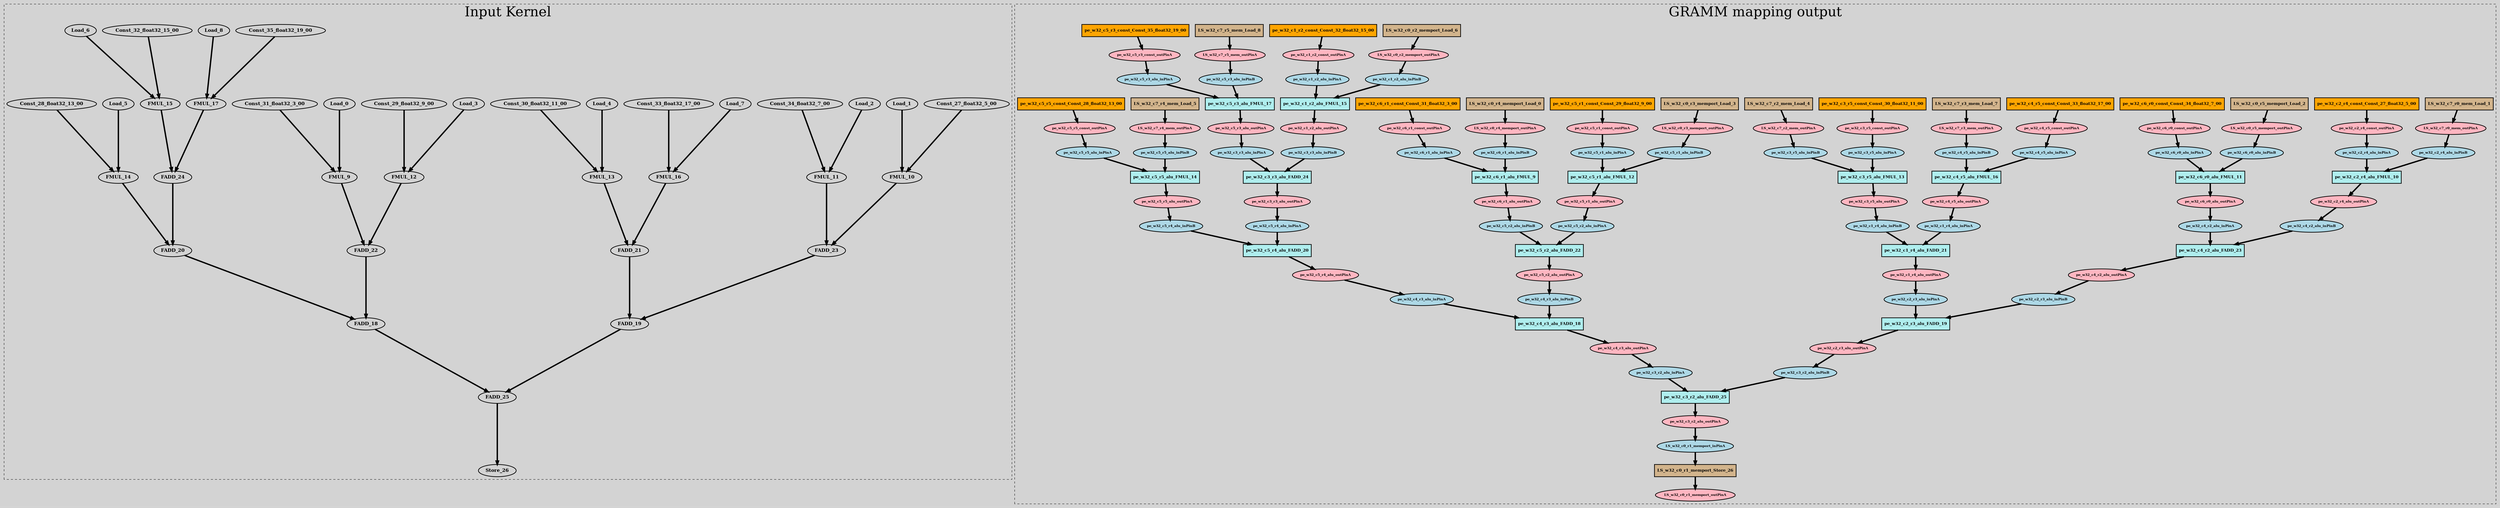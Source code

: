 digraph {
graph [bgcolor=lightgray];
 node [style=filled, fontname="times-bold", penwidth=2];
 edge [penwidth=4]; 
 splines=true; rankdir=TB;
subgraph cluster_1 {
 label = "Input Kernel"; fontsize = 40; style=dashed; 
 edge [minlen=3]
Const_27_float32_5_00;
Const_28_float32_13_00;
Const_29_float32_9_00;
Const_30_float32_11_00;
Const_31_float32_3_00;
Const_32_float32_15_00;
Const_33_float32_17_00;
Const_34_float32_7_00;
Const_35_float32_19_00;
FADD_18;
FADD_19;
FADD_20;
FADD_21;
FADD_22;
FADD_23;
FADD_24;
FADD_25;
FMUL_10;
FMUL_11;
FMUL_12;
FMUL_13;
FMUL_14;
FMUL_15;
FMUL_16;
FMUL_17;
FMUL_9;
Load_0;
Load_1;
Load_2;
Load_3;
Load_4;
Load_5;
Load_6;
Load_7;
Load_8;
Store_26;
  Load_0 -> FMUL_9;
  Load_1 -> FMUL_10;
  Load_2 -> FMUL_11;
  Load_3 -> FMUL_12;
  Load_4 -> FMUL_13;
  Load_5 -> FMUL_14;
  Load_6 -> FMUL_15;
  Load_7 -> FMUL_16;
  Load_8 -> FMUL_17;
  FMUL_9 -> FADD_22;
  FMUL_10 -> FADD_23;
  FMUL_11 -> FADD_23;
  FMUL_12 -> FADD_22;
  FMUL_13 -> FADD_21;
  FMUL_14 -> FADD_20;
  FMUL_15 -> FADD_24;
  FMUL_16 -> FADD_21;
  FMUL_17 -> FADD_24;
  FADD_25 -> Store_26;
  Const_27_float32_5_00 -> FMUL_10;
  Const_28_float32_13_00 -> FMUL_14;
  Const_29_float32_9_00 -> FMUL_12;
  Const_30_float32_11_00 -> FMUL_13;
  Const_31_float32_3_00 -> FMUL_9;
  Const_32_float32_15_00 -> FMUL_15;
  Const_33_float32_17_00 -> FMUL_16;
  Const_34_float32_7_00 -> FMUL_11;
  Const_35_float32_19_00 -> FMUL_17;
  FADD_24 -> FADD_20;
  FADD_23 -> FADD_19;
  FADD_22 -> FADD_18;
  FADD_21 -> FADD_19;
  FADD_20 -> FADD_18;
  FADD_19 -> FADD_25;
  FADD_18 -> FADD_25;
}
subgraph cluster_0 {
 label = "GRAMM mapping output"; fontsize = 40; style=dashed;
LS_w32_c0_r3_memport_outPinA [shape="oval" width=0.1 fontsize=10 fillcolor="#FFB6C1"]
LS_w32_c0_r4_memport_Load_0 [shape="rectangle" width=0.5 fontsize=12 fillcolor="#D2B48C"]
LS_w32_c0_r4_memport_Load_0 -> LS_w32_c0_r4_memport_outPinA
pe_w32_c1_r4_alu_FADD_21 [shape="rectangle" width=0.5 fontsize=12 fillcolor="#AFEEEE"]
pe_w32_c1_r4_alu_FADD_21 -> pe_w32_c1_r4_alu_outPinA
pe_w32_c1_r4_alu_inPinA -> pe_w32_c1_r4_alu_FADD_21
pe_w32_c1_r4_alu_inPinB -> pe_w32_c1_r4_alu_FADD_21
pe_w32_c1_r4_alu_inPinA [shape="oval" width=0.1 fontsize=10 fillcolor="#ADD8E6"]
pe_w32_c1_r4_alu_inPinB [shape="oval" width=0.1 fontsize=10 fillcolor="#ADD8E6"]
pe_w32_c1_r4_alu_outPinA [shape="oval" width=0.1 fontsize=10 fillcolor="#FFB6C1"]
LS_w32_c0_r4_memport_outPinA [shape="oval" width=0.1 fontsize=10 fillcolor="#FFB6C1"]
LS_w32_c0_r5_memport_Load_2 [shape="rectangle" width=0.5 fontsize=12 fillcolor="#D2B48C"]
LS_w32_c0_r5_memport_Load_2 -> LS_w32_c0_r5_memport_outPinA
LS_w32_c0_r5_memport_outPinA [shape="oval" width=0.1 fontsize=10 fillcolor="#FFB6C1"]
LS_w32_c7_r0_mem_Load_1 [shape="rectangle" width=0.5 fontsize=12 fillcolor="#D2B48C"]
LS_w32_c7_r0_mem_Load_1 -> LS_w32_c7_r0_mem_outPinA
LS_w32_c7_r0_mem_outPinA [shape="oval" width=0.1 fontsize=10 fillcolor="#FFB6C1"]
pe_w32_c2_r3_alu_FADD_19 [shape="rectangle" width=0.5 fontsize=12 fillcolor="#AFEEEE"]
pe_w32_c2_r3_alu_FADD_19 -> pe_w32_c2_r3_alu_outPinA
pe_w32_c2_r3_alu_inPinA -> pe_w32_c2_r3_alu_FADD_19
pe_w32_c2_r3_alu_inPinB -> pe_w32_c2_r3_alu_FADD_19
pe_w32_c2_r3_alu_inPinA [shape="oval" width=0.1 fontsize=10 fillcolor="#ADD8E6"]
pe_w32_c2_r3_alu_inPinB [shape="oval" width=0.1 fontsize=10 fillcolor="#ADD8E6"]
pe_w32_c2_r3_alu_outPinA [shape="oval" width=0.1 fontsize=10 fillcolor="#FFB6C1"]
pe_w32_c2_r4_const_Const_27_float32_5_00 [shape="rectangle" width=0.5 fontsize=12 fillcolor="#FFA500"]
pe_w32_c2_r4_const_Const_27_float32_5_00 -> pe_w32_c2_r4_const_outPinA
pe_w32_c2_r4_const_outPinA [shape="oval" width=0.1 fontsize=10 fillcolor="#FFB6C1"]
pe_w32_c2_r4_alu_FMUL_10 [shape="rectangle" width=0.5 fontsize=12 fillcolor="#AFEEEE"]
pe_w32_c2_r4_alu_FMUL_10 -> pe_w32_c2_r4_alu_outPinA
pe_w32_c2_r4_alu_inPinA -> pe_w32_c2_r4_alu_FMUL_10
pe_w32_c2_r4_alu_inPinB -> pe_w32_c2_r4_alu_FMUL_10
pe_w32_c2_r4_alu_inPinA [shape="oval" width=0.1 fontsize=10 fillcolor="#ADD8E6"]
pe_w32_c2_r4_alu_inPinB [shape="oval" width=0.1 fontsize=10 fillcolor="#ADD8E6"]
pe_w32_c2_r4_alu_outPinA [shape="oval" width=0.1 fontsize=10 fillcolor="#FFB6C1"]
LS_w32_c7_r2_mem_Load_4 [shape="rectangle" width=0.5 fontsize=12 fillcolor="#D2B48C"]
LS_w32_c7_r2_mem_Load_4 -> LS_w32_c7_r2_mem_outPinA
LS_w32_c7_r2_mem_outPinA [shape="oval" width=0.1 fontsize=10 fillcolor="#FFB6C1"]
LS_w32_c7_r3_mem_Load_7 [shape="rectangle" width=0.5 fontsize=12 fillcolor="#D2B48C"]
LS_w32_c7_r3_mem_Load_7 -> LS_w32_c7_r3_mem_outPinA
LS_w32_c7_r3_mem_outPinA [shape="oval" width=0.1 fontsize=10 fillcolor="#FFB6C1"]
LS_w32_c0_r1_memport_Store_26 [shape="rectangle" width=0.5 fontsize=12 fillcolor="#D2B48C"]
LS_w32_c0_r1_memport_Store_26 -> LS_w32_c0_r1_memport_outPinA
LS_w32_c0_r1_memport_inPinA -> LS_w32_c0_r1_memport_Store_26
LS_w32_c7_r4_mem_Load_5 [shape="rectangle" width=0.5 fontsize=12 fillcolor="#D2B48C"]
LS_w32_c7_r4_mem_Load_5 -> LS_w32_c7_r4_mem_outPinA
pe_w32_c3_r2_alu_FADD_25 [shape="rectangle" width=0.5 fontsize=12 fillcolor="#AFEEEE"]
pe_w32_c3_r2_alu_FADD_25 -> pe_w32_c3_r2_alu_outPinA
pe_w32_c3_r2_alu_inPinA -> pe_w32_c3_r2_alu_FADD_25
pe_w32_c3_r2_alu_inPinB -> pe_w32_c3_r2_alu_FADD_25
pe_w32_c3_r2_alu_inPinA [shape="oval" width=0.1 fontsize=10 fillcolor="#ADD8E6"]
pe_w32_c3_r2_alu_inPinB [shape="oval" width=0.1 fontsize=10 fillcolor="#ADD8E6"]
pe_w32_c3_r2_alu_outPinA [shape="oval" width=0.1 fontsize=10 fillcolor="#FFB6C1"]
LS_w32_c7_r4_mem_outPinA [shape="oval" width=0.1 fontsize=10 fillcolor="#FFB6C1"]
pe_w32_c3_r3_alu_FADD_24 [shape="rectangle" width=0.5 fontsize=12 fillcolor="#AFEEEE"]
pe_w32_c3_r3_alu_FADD_24 -> pe_w32_c3_r3_alu_outPinA
pe_w32_c3_r3_alu_inPinA -> pe_w32_c3_r3_alu_FADD_24
pe_w32_c3_r3_alu_inPinB -> pe_w32_c3_r3_alu_FADD_24
pe_w32_c3_r3_alu_inPinA [shape="oval" width=0.1 fontsize=10 fillcolor="#ADD8E6"]
pe_w32_c3_r3_alu_inPinB [shape="oval" width=0.1 fontsize=10 fillcolor="#ADD8E6"]
pe_w32_c3_r3_alu_outPinA [shape="oval" width=0.1 fontsize=10 fillcolor="#FFB6C1"]
LS_w32_c7_r5_mem_Load_8 [shape="rectangle" width=0.5 fontsize=12 fillcolor="#D2B48C"]
LS_w32_c7_r5_mem_Load_8 -> LS_w32_c7_r5_mem_outPinA
LS_w32_c7_r5_mem_outPinA [shape="oval" width=0.1 fontsize=10 fillcolor="#FFB6C1"]
pe_w32_c3_r5_const_Const_30_float32_11_00 [shape="rectangle" width=0.5 fontsize=12 fillcolor="#FFA500"]
pe_w32_c3_r5_const_Const_30_float32_11_00 -> pe_w32_c3_r5_const_outPinA
pe_w32_c3_r5_const_outPinA [shape="oval" width=0.1 fontsize=10 fillcolor="#FFB6C1"]
pe_w32_c3_r5_alu_FMUL_13 [shape="rectangle" width=0.5 fontsize=12 fillcolor="#AFEEEE"]
pe_w32_c3_r5_alu_FMUL_13 -> pe_w32_c3_r5_alu_outPinA
pe_w32_c3_r5_alu_inPinA -> pe_w32_c3_r5_alu_FMUL_13
pe_w32_c3_r5_alu_inPinB -> pe_w32_c3_r5_alu_FMUL_13
pe_w32_c3_r5_alu_inPinA [shape="oval" width=0.1 fontsize=10 fillcolor="#ADD8E6"]
pe_w32_c3_r5_alu_inPinB [shape="oval" width=0.1 fontsize=10 fillcolor="#ADD8E6"]
pe_w32_c3_r5_alu_outPinA [shape="oval" width=0.1 fontsize=10 fillcolor="#FFB6C1"]
LS_w32_c0_r1_memport_inPinA [shape="oval" width=0.1 fontsize=10 fillcolor="#ADD8E6"]
pe_w32_c4_r2_alu_FADD_23 [shape="rectangle" width=0.5 fontsize=12 fillcolor="#AFEEEE"]
pe_w32_c4_r2_alu_FADD_23 -> pe_w32_c4_r2_alu_outPinA
pe_w32_c4_r2_alu_inPinA -> pe_w32_c4_r2_alu_FADD_23
pe_w32_c4_r2_alu_inPinB -> pe_w32_c4_r2_alu_FADD_23
pe_w32_c4_r2_alu_inPinA [shape="oval" width=0.1 fontsize=10 fillcolor="#ADD8E6"]
pe_w32_c4_r2_alu_inPinB [shape="oval" width=0.1 fontsize=10 fillcolor="#ADD8E6"]
pe_w32_c4_r2_alu_outPinA [shape="oval" width=0.1 fontsize=10 fillcolor="#FFB6C1"]
pe_w32_c4_r3_alu_FADD_18 [shape="rectangle" width=0.5 fontsize=12 fillcolor="#AFEEEE"]
pe_w32_c4_r3_alu_FADD_18 -> pe_w32_c4_r3_alu_outPinA
pe_w32_c4_r3_alu_inPinA -> pe_w32_c4_r3_alu_FADD_18
pe_w32_c4_r3_alu_inPinB -> pe_w32_c4_r3_alu_FADD_18
pe_w32_c4_r3_alu_inPinA [shape="oval" width=0.1 fontsize=10 fillcolor="#ADD8E6"]
pe_w32_c4_r3_alu_inPinB [shape="oval" width=0.1 fontsize=10 fillcolor="#ADD8E6"]
pe_w32_c4_r3_alu_outPinA [shape="oval" width=0.1 fontsize=10 fillcolor="#FFB6C1"]
pe_w32_c4_r5_const_Const_33_float32_17_00 [shape="rectangle" width=0.5 fontsize=12 fillcolor="#FFA500"]
pe_w32_c4_r5_const_Const_33_float32_17_00 -> pe_w32_c4_r5_const_outPinA
pe_w32_c4_r5_const_outPinA [shape="oval" width=0.1 fontsize=10 fillcolor="#FFB6C1"]
pe_w32_c4_r5_alu_FMUL_16 [shape="rectangle" width=0.5 fontsize=12 fillcolor="#AFEEEE"]
pe_w32_c4_r5_alu_FMUL_16 -> pe_w32_c4_r5_alu_outPinA
pe_w32_c4_r5_alu_inPinA -> pe_w32_c4_r5_alu_FMUL_16
pe_w32_c4_r5_alu_inPinB -> pe_w32_c4_r5_alu_FMUL_16
pe_w32_c4_r5_alu_inPinA [shape="oval" width=0.1 fontsize=10 fillcolor="#ADD8E6"]
pe_w32_c4_r5_alu_inPinB [shape="oval" width=0.1 fontsize=10 fillcolor="#ADD8E6"]
pe_w32_c4_r5_alu_outPinA [shape="oval" width=0.1 fontsize=10 fillcolor="#FFB6C1"]
pe_w32_c5_r1_const_Const_29_float32_9_00 [shape="rectangle" width=0.5 fontsize=12 fillcolor="#FFA500"]
pe_w32_c5_r1_const_Const_29_float32_9_00 -> pe_w32_c5_r1_const_outPinA
pe_w32_c5_r1_const_outPinA [shape="oval" width=0.1 fontsize=10 fillcolor="#FFB6C1"]
LS_w32_c0_r1_memport_outPinA [shape="oval" width=0.1 fontsize=10 fillcolor="#FFB6C1"]
pe_w32_c5_r1_alu_FMUL_12 [shape="rectangle" width=0.5 fontsize=12 fillcolor="#AFEEEE"]
pe_w32_c5_r1_alu_FMUL_12 -> pe_w32_c5_r1_alu_outPinA
pe_w32_c5_r1_alu_inPinA -> pe_w32_c5_r1_alu_FMUL_12
pe_w32_c5_r1_alu_inPinB -> pe_w32_c5_r1_alu_FMUL_12
pe_w32_c5_r1_alu_inPinA [shape="oval" width=0.1 fontsize=10 fillcolor="#ADD8E6"]
pe_w32_c5_r1_alu_inPinB [shape="oval" width=0.1 fontsize=10 fillcolor="#ADD8E6"]
pe_w32_c5_r1_alu_outPinA [shape="oval" width=0.1 fontsize=10 fillcolor="#FFB6C1"]
pe_w32_c5_r2_alu_FADD_22 [shape="rectangle" width=0.5 fontsize=12 fillcolor="#AFEEEE"]
pe_w32_c5_r2_alu_FADD_22 -> pe_w32_c5_r2_alu_outPinA
pe_w32_c5_r2_alu_inPinA -> pe_w32_c5_r2_alu_FADD_22
pe_w32_c5_r2_alu_inPinB -> pe_w32_c5_r2_alu_FADD_22
pe_w32_c5_r2_alu_inPinA [shape="oval" width=0.1 fontsize=10 fillcolor="#ADD8E6"]
pe_w32_c5_r2_alu_inPinB [shape="oval" width=0.1 fontsize=10 fillcolor="#ADD8E6"]
pe_w32_c5_r2_alu_outPinA [shape="oval" width=0.1 fontsize=10 fillcolor="#FFB6C1"]
pe_w32_c5_r3_const_Const_35_float32_19_00 [shape="rectangle" width=0.5 fontsize=12 fillcolor="#FFA500"]
pe_w32_c5_r3_const_Const_35_float32_19_00 -> pe_w32_c5_r3_const_outPinA
pe_w32_c5_r3_const_outPinA [shape="oval" width=0.1 fontsize=10 fillcolor="#FFB6C1"]
pe_w32_c5_r3_alu_FMUL_17 [shape="rectangle" width=0.5 fontsize=12 fillcolor="#AFEEEE"]
pe_w32_c5_r3_alu_FMUL_17 -> pe_w32_c5_r3_alu_outPinA
pe_w32_c5_r3_alu_inPinA -> pe_w32_c5_r3_alu_FMUL_17
pe_w32_c5_r3_alu_inPinB -> pe_w32_c5_r3_alu_FMUL_17
pe_w32_c5_r3_alu_inPinA [shape="oval" width=0.1 fontsize=10 fillcolor="#ADD8E6"]
pe_w32_c5_r3_alu_inPinB [shape="oval" width=0.1 fontsize=10 fillcolor="#ADD8E6"]
pe_w32_c5_r3_alu_outPinA [shape="oval" width=0.1 fontsize=10 fillcolor="#FFB6C1"]
pe_w32_c5_r4_alu_FADD_20 [shape="rectangle" width=0.5 fontsize=12 fillcolor="#AFEEEE"]
pe_w32_c5_r4_alu_FADD_20 -> pe_w32_c5_r4_alu_outPinA
pe_w32_c5_r4_alu_inPinA -> pe_w32_c5_r4_alu_FADD_20
pe_w32_c5_r4_alu_inPinB -> pe_w32_c5_r4_alu_FADD_20
pe_w32_c5_r4_alu_inPinA [shape="oval" width=0.1 fontsize=10 fillcolor="#ADD8E6"]
pe_w32_c5_r4_alu_inPinB [shape="oval" width=0.1 fontsize=10 fillcolor="#ADD8E6"]
pe_w32_c5_r4_alu_outPinA [shape="oval" width=0.1 fontsize=10 fillcolor="#FFB6C1"]
pe_w32_c5_r5_const_Const_28_float32_13_00 [shape="rectangle" width=0.5 fontsize=12 fillcolor="#FFA500"]
pe_w32_c5_r5_const_Const_28_float32_13_00 -> pe_w32_c5_r5_const_outPinA
pe_w32_c5_r5_const_outPinA [shape="oval" width=0.1 fontsize=10 fillcolor="#FFB6C1"]
pe_w32_c5_r5_alu_FMUL_14 [shape="rectangle" width=0.5 fontsize=12 fillcolor="#AFEEEE"]
pe_w32_c5_r5_alu_FMUL_14 -> pe_w32_c5_r5_alu_outPinA
pe_w32_c5_r5_alu_inPinA -> pe_w32_c5_r5_alu_FMUL_14
pe_w32_c5_r5_alu_inPinB -> pe_w32_c5_r5_alu_FMUL_14
pe_w32_c5_r5_alu_inPinA [shape="oval" width=0.1 fontsize=10 fillcolor="#ADD8E6"]
pe_w32_c5_r5_alu_inPinB [shape="oval" width=0.1 fontsize=10 fillcolor="#ADD8E6"]
pe_w32_c5_r5_alu_outPinA [shape="oval" width=0.1 fontsize=10 fillcolor="#FFB6C1"]
pe_w32_c6_r0_const_Const_34_float32_7_00 [shape="rectangle" width=0.5 fontsize=12 fillcolor="#FFA500"]
pe_w32_c6_r0_const_Const_34_float32_7_00 -> pe_w32_c6_r0_const_outPinA
pe_w32_c6_r0_const_outPinA [shape="oval" width=0.1 fontsize=10 fillcolor="#FFB6C1"]
pe_w32_c6_r0_alu_FMUL_11 [shape="rectangle" width=0.5 fontsize=12 fillcolor="#AFEEEE"]
pe_w32_c6_r0_alu_FMUL_11 -> pe_w32_c6_r0_alu_outPinA
pe_w32_c6_r0_alu_inPinA -> pe_w32_c6_r0_alu_FMUL_11
pe_w32_c6_r0_alu_inPinB -> pe_w32_c6_r0_alu_FMUL_11
pe_w32_c6_r0_alu_inPinA [shape="oval" width=0.1 fontsize=10 fillcolor="#ADD8E6"]
pe_w32_c6_r0_alu_inPinB [shape="oval" width=0.1 fontsize=10 fillcolor="#ADD8E6"]
pe_w32_c6_r0_alu_outPinA [shape="oval" width=0.1 fontsize=10 fillcolor="#FFB6C1"]
LS_w32_c0_r2_memport_Load_6 [shape="rectangle" width=0.5 fontsize=12 fillcolor="#D2B48C"]
LS_w32_c0_r2_memport_Load_6 -> LS_w32_c0_r2_memport_outPinA
pe_w32_c6_r1_const_Const_31_float32_3_00 [shape="rectangle" width=0.5 fontsize=12 fillcolor="#FFA500"]
pe_w32_c6_r1_const_Const_31_float32_3_00 -> pe_w32_c6_r1_const_outPinA
pe_w32_c6_r1_const_outPinA [shape="oval" width=0.1 fontsize=10 fillcolor="#FFB6C1"]
pe_w32_c6_r1_alu_FMUL_9 [shape="rectangle" width=0.5 fontsize=12 fillcolor="#AFEEEE"]
pe_w32_c6_r1_alu_FMUL_9 -> pe_w32_c6_r1_alu_outPinA
pe_w32_c6_r1_alu_inPinA -> pe_w32_c6_r1_alu_FMUL_9
pe_w32_c6_r1_alu_inPinB -> pe_w32_c6_r1_alu_FMUL_9
pe_w32_c6_r1_alu_inPinA [shape="oval" width=0.1 fontsize=10 fillcolor="#ADD8E6"]
pe_w32_c6_r1_alu_inPinB [shape="oval" width=0.1 fontsize=10 fillcolor="#ADD8E6"]
pe_w32_c6_r1_alu_outPinA [shape="oval" width=0.1 fontsize=10 fillcolor="#FFB6C1"]
LS_w32_c0_r2_memport_outPinA [shape="oval" width=0.1 fontsize=10 fillcolor="#FFB6C1"]
pe_w32_c1_r2_const_Const_32_float32_15_00 [shape="rectangle" width=0.5 fontsize=12 fillcolor="#FFA500"]
pe_w32_c1_r2_const_Const_32_float32_15_00 -> pe_w32_c1_r2_const_outPinA
pe_w32_c1_r2_const_outPinA [shape="oval" width=0.1 fontsize=10 fillcolor="#FFB6C1"]
pe_w32_c1_r2_alu_FMUL_15 [shape="rectangle" width=0.5 fontsize=12 fillcolor="#AFEEEE"]
pe_w32_c1_r2_alu_FMUL_15 -> pe_w32_c1_r2_alu_outPinA
pe_w32_c1_r2_alu_inPinA -> pe_w32_c1_r2_alu_FMUL_15
pe_w32_c1_r2_alu_inPinB -> pe_w32_c1_r2_alu_FMUL_15
pe_w32_c1_r2_alu_inPinA [shape="oval" width=0.1 fontsize=10 fillcolor="#ADD8E6"]
pe_w32_c1_r2_alu_inPinB [shape="oval" width=0.1 fontsize=10 fillcolor="#ADD8E6"]
pe_w32_c1_r2_alu_outPinA [shape="oval" width=0.1 fontsize=10 fillcolor="#FFB6C1"]
LS_w32_c0_r3_memport_Load_3 [shape="rectangle" width=0.5 fontsize=12 fillcolor="#D2B48C"]
LS_w32_c0_r3_memport_Load_3 -> LS_w32_c0_r3_memport_outPinA
pe_w32_c2_r4_const_outPinA -> pe_w32_c2_r4_alu_inPinA
pe_w32_c5_r5_const_outPinA -> pe_w32_c5_r5_alu_inPinA
pe_w32_c5_r1_const_outPinA -> pe_w32_c5_r1_alu_inPinA
pe_w32_c3_r5_const_outPinA -> pe_w32_c3_r5_alu_inPinA
pe_w32_c6_r1_const_outPinA -> pe_w32_c6_r1_alu_inPinA
pe_w32_c1_r2_const_outPinA -> pe_w32_c1_r2_alu_inPinA
pe_w32_c4_r5_const_outPinA -> pe_w32_c4_r5_alu_inPinA
pe_w32_c6_r0_const_outPinA -> pe_w32_c6_r0_alu_inPinA
pe_w32_c5_r3_const_outPinA -> pe_w32_c5_r3_alu_inPinA
pe_w32_c4_r3_alu_outPinA -> pe_w32_c3_r2_alu_inPinA
pe_w32_c2_r3_alu_outPinA -> pe_w32_c3_r2_alu_inPinB
pe_w32_c5_r4_alu_outPinA -> pe_w32_c4_r3_alu_inPinA
pe_w32_c1_r4_alu_outPinA -> pe_w32_c2_r3_alu_inPinA
pe_w32_c5_r2_alu_outPinA -> pe_w32_c4_r3_alu_inPinB
pe_w32_c4_r2_alu_outPinA -> pe_w32_c2_r3_alu_inPinB
pe_w32_c3_r3_alu_outPinA -> pe_w32_c5_r4_alu_inPinA
pe_w32_c3_r2_alu_outPinA -> LS_w32_c0_r1_memport_inPinA
pe_w32_c2_r4_alu_outPinA -> pe_w32_c4_r2_alu_inPinB
pe_w32_c6_r0_alu_outPinA -> pe_w32_c4_r2_alu_inPinA
pe_w32_c5_r1_alu_outPinA -> pe_w32_c5_r2_alu_inPinA
pe_w32_c3_r5_alu_outPinA -> pe_w32_c1_r4_alu_inPinB
pe_w32_c5_r5_alu_outPinA -> pe_w32_c5_r4_alu_inPinB
pe_w32_c1_r2_alu_outPinA -> pe_w32_c3_r3_alu_inPinB
pe_w32_c4_r5_alu_outPinA -> pe_w32_c1_r4_alu_inPinA
pe_w32_c5_r3_alu_outPinA -> pe_w32_c3_r3_alu_inPinA
pe_w32_c6_r1_alu_outPinA -> pe_w32_c5_r2_alu_inPinB
LS_w32_c0_r4_memport_outPinA -> pe_w32_c6_r1_alu_inPinB
LS_w32_c7_r0_mem_outPinA -> pe_w32_c2_r4_alu_inPinB
LS_w32_c0_r5_memport_outPinA -> pe_w32_c6_r0_alu_inPinB
LS_w32_c0_r3_memport_outPinA -> pe_w32_c5_r1_alu_inPinB
LS_w32_c7_r2_mem_outPinA -> pe_w32_c3_r5_alu_inPinB
LS_w32_c7_r4_mem_outPinA -> pe_w32_c5_r5_alu_inPinB
LS_w32_c0_r2_memport_outPinA -> pe_w32_c1_r2_alu_inPinB
LS_w32_c7_r3_mem_outPinA -> pe_w32_c4_r5_alu_inPinB
LS_w32_c7_r5_mem_outPinA -> pe_w32_c5_r3_alu_inPinB
}
}
